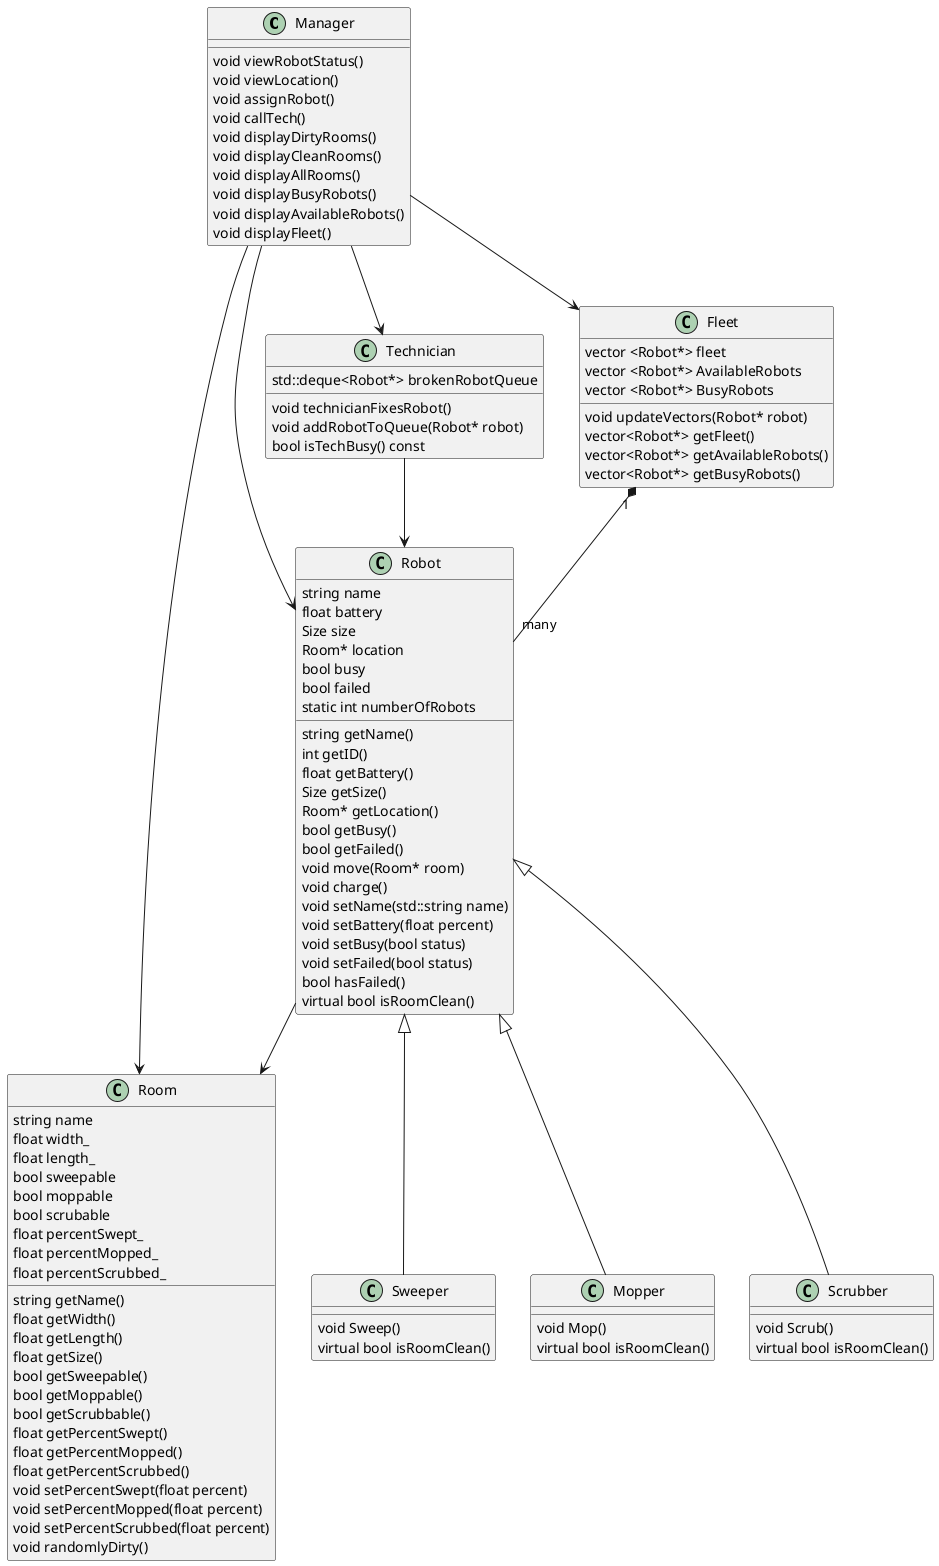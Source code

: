 @startuml Class Diagram

'Manager uses Room
Manager --> Room
'Manager uses Robot
Manager --> Robot
'Manager uses Technician
Manager --> Technician
'Manager uses Fleet'
Manager --> Fleet


'Sweeper is a Robot
Robot <|-- Sweeper
'Mopper is a Robot
Robot <|-- Mopper
'Scrubber is a Robot
Robot <|-- Scrubber
'Technician uses Robot
Technician --> Robot
'Robot uses Room
Robot --> Room
'One Fleet contains many robots
Fleet "1" *-- "many" Robot


class Manager
Manager : void viewRobotStatus()
Manager : void viewLocation()
Manager : void assignRobot()
Manager : void callTech()
Manager : void displayDirtyRooms()
Manager : void displayCleanRooms()
Manager : void displayAllRooms()
Manager : void displayBusyRobots()
Manager : void displayAvailableRobots()
Manager : void displayFleet()

class Room{
string name
float width_
float length_
bool sweepable
bool moppable
bool scrubable
float percentSwept_
float percentMopped_
float percentScrubbed_

string getName()
float getWidth()
float getLength()
float getSize()
bool getSweepable()
bool getMoppable()
bool getScrubbable()
float getPercentSwept()
float getPercentMopped()
float getPercentScrubbed()
void setPercentSwept(float percent)
void setPercentMopped(float percent)
void setPercentScrubbed(float percent)
void randomlyDirty()
}

class Robot{
string name
float battery 
Size size
Room* location
bool busy
bool failed
static int numberOfRobots

string getName()
int getID()
float getBattery()
Size getSize()
Room* getLocation()
bool getBusy()
bool getFailed()
void move(Room* room)
void charge()
void setName(std::string name)
void setBattery(float percent)
void setBusy(bool status)
void setFailed(bool status)
bool hasFailed()
virtual bool isRoomClean()
}

class Fleet{
      vector <Robot*> fleet
      vector <Robot*> AvailableRobots
      vector <Robot*> BusyRobots

      void updateVectors(Robot* robot)
      vector<Robot*> getFleet()
      vector<Robot*> getAvailableRobots()
      vector<Robot*> getBusyRobots()

}

class Technician{
    std::deque<Robot*> brokenRobotQueue

    void technicianFixesRobot()
    void addRobotToQueue(Robot* robot)
    bool isTechBusy() const

}

class Sweeper{
    void Sweep()
    virtual bool isRoomClean()
}

class Scrubber{
    void Scrub()
    virtual bool isRoomClean()
}

class Mopper{
    void Mop()
    virtual bool isRoomClean()
}

@enduml